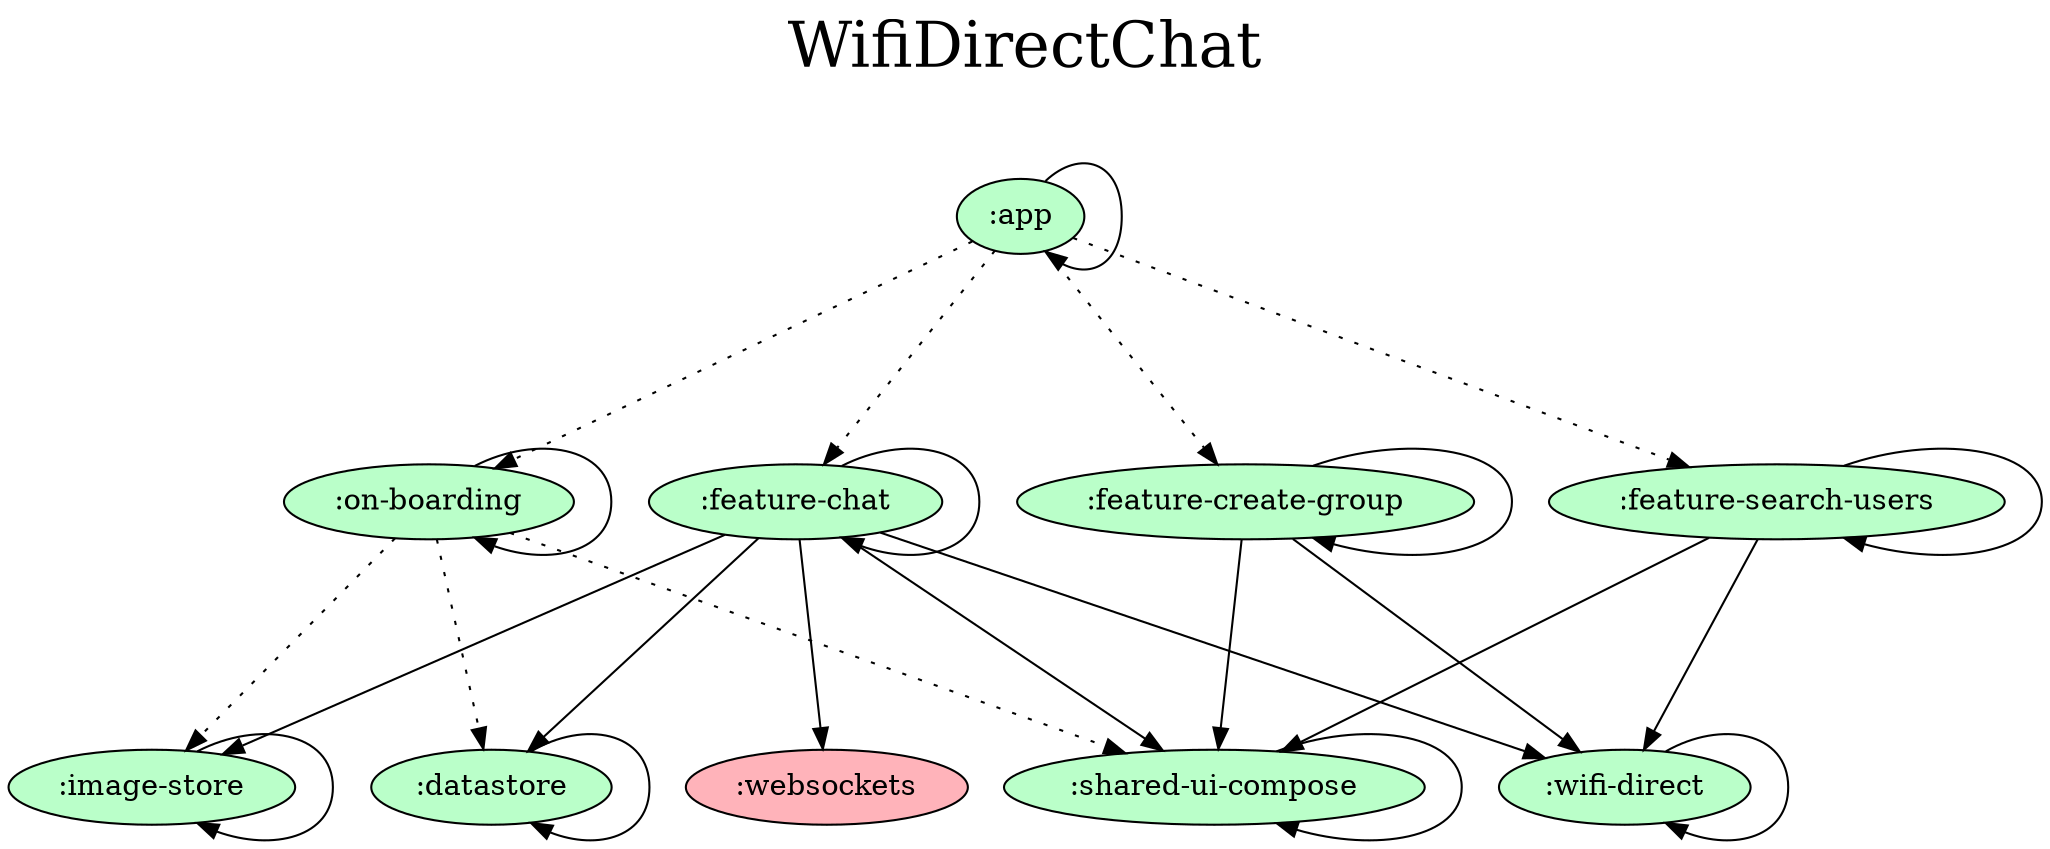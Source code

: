 digraph {
  graph [label="WifiDirectChat\n ",labelloc=t,fontsize=30,ranksep=1.4];
  node [style=filled, fillcolor="#bbbbbb"];
  rankdir=TB;

  # Projects

  ":app" [fillcolor="#baffc9"];
  ":datastore" [fillcolor="#baffc9"];
  ":feature-chat" [fillcolor="#baffc9"];
  ":feature-create-group" [fillcolor="#baffc9"];
  ":feature-search-users" [fillcolor="#baffc9"];
  ":image-store" [fillcolor="#baffc9"];
  ":on-boarding" [fillcolor="#baffc9"];
  ":shared-ui-compose" [fillcolor="#baffc9"];
  ":websockets" [fillcolor="#ffb3ba"];
  ":wifi-direct" [fillcolor="#baffc9"];

  {rank = same;}

  # Dependencies

  ":app" -> ":app"
  ":app" -> ":on-boarding" [style=dotted]
  ":app" -> ":feature-search-users" [style=dotted]
  ":app" -> ":feature-create-group" [style=dotted]
  ":app" -> ":feature-chat" [style=dotted]
  ":shared-ui-compose" -> ":shared-ui-compose"
  ":feature-create-group" -> ":shared-ui-compose"
  ":feature-create-group" -> ":wifi-direct"
  ":feature-create-group" -> ":feature-create-group"
  ":feature-chat" -> ":shared-ui-compose"
  ":feature-chat" -> ":wifi-direct"
  ":feature-chat" -> ":websockets"
  ":feature-chat" -> ":image-store"
  ":feature-chat" -> ":datastore"
  ":feature-chat" -> ":feature-chat"
  ":datastore" -> ":datastore"
  ":feature-search-users" -> ":shared-ui-compose"
  ":feature-search-users" -> ":wifi-direct"
  ":feature-search-users" -> ":feature-search-users"
  ":on-boarding" -> ":on-boarding"
  ":on-boarding" -> ":shared-ui-compose" [style=dotted]
  ":on-boarding" -> ":datastore" [style=dotted]
  ":on-boarding" -> ":image-store" [style=dotted]
  ":wifi-direct" -> ":wifi-direct"
  ":image-store" -> ":image-store"
}
